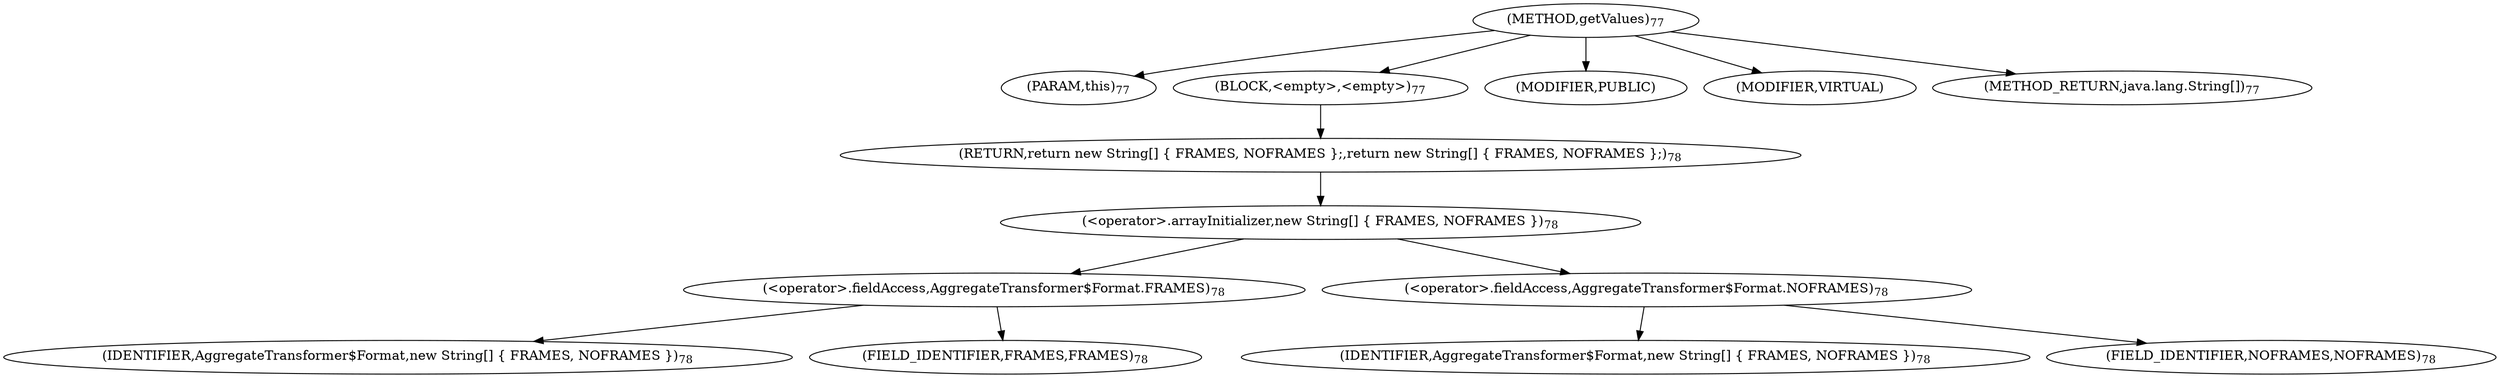 digraph "getValues" {  
"78" [label = <(METHOD,getValues)<SUB>77</SUB>> ]
"79" [label = <(PARAM,this)<SUB>77</SUB>> ]
"80" [label = <(BLOCK,&lt;empty&gt;,&lt;empty&gt;)<SUB>77</SUB>> ]
"81" [label = <(RETURN,return new String[] { FRAMES, NOFRAMES };,return new String[] { FRAMES, NOFRAMES };)<SUB>78</SUB>> ]
"82" [label = <(&lt;operator&gt;.arrayInitializer,new String[] { FRAMES, NOFRAMES })<SUB>78</SUB>> ]
"83" [label = <(&lt;operator&gt;.fieldAccess,AggregateTransformer$Format.FRAMES)<SUB>78</SUB>> ]
"84" [label = <(IDENTIFIER,AggregateTransformer$Format,new String[] { FRAMES, NOFRAMES })<SUB>78</SUB>> ]
"85" [label = <(FIELD_IDENTIFIER,FRAMES,FRAMES)<SUB>78</SUB>> ]
"86" [label = <(&lt;operator&gt;.fieldAccess,AggregateTransformer$Format.NOFRAMES)<SUB>78</SUB>> ]
"87" [label = <(IDENTIFIER,AggregateTransformer$Format,new String[] { FRAMES, NOFRAMES })<SUB>78</SUB>> ]
"88" [label = <(FIELD_IDENTIFIER,NOFRAMES,NOFRAMES)<SUB>78</SUB>> ]
"89" [label = <(MODIFIER,PUBLIC)> ]
"90" [label = <(MODIFIER,VIRTUAL)> ]
"91" [label = <(METHOD_RETURN,java.lang.String[])<SUB>77</SUB>> ]
  "78" -> "79" 
  "78" -> "80" 
  "78" -> "89" 
  "78" -> "90" 
  "78" -> "91" 
  "80" -> "81" 
  "81" -> "82" 
  "82" -> "83" 
  "82" -> "86" 
  "83" -> "84" 
  "83" -> "85" 
  "86" -> "87" 
  "86" -> "88" 
}
